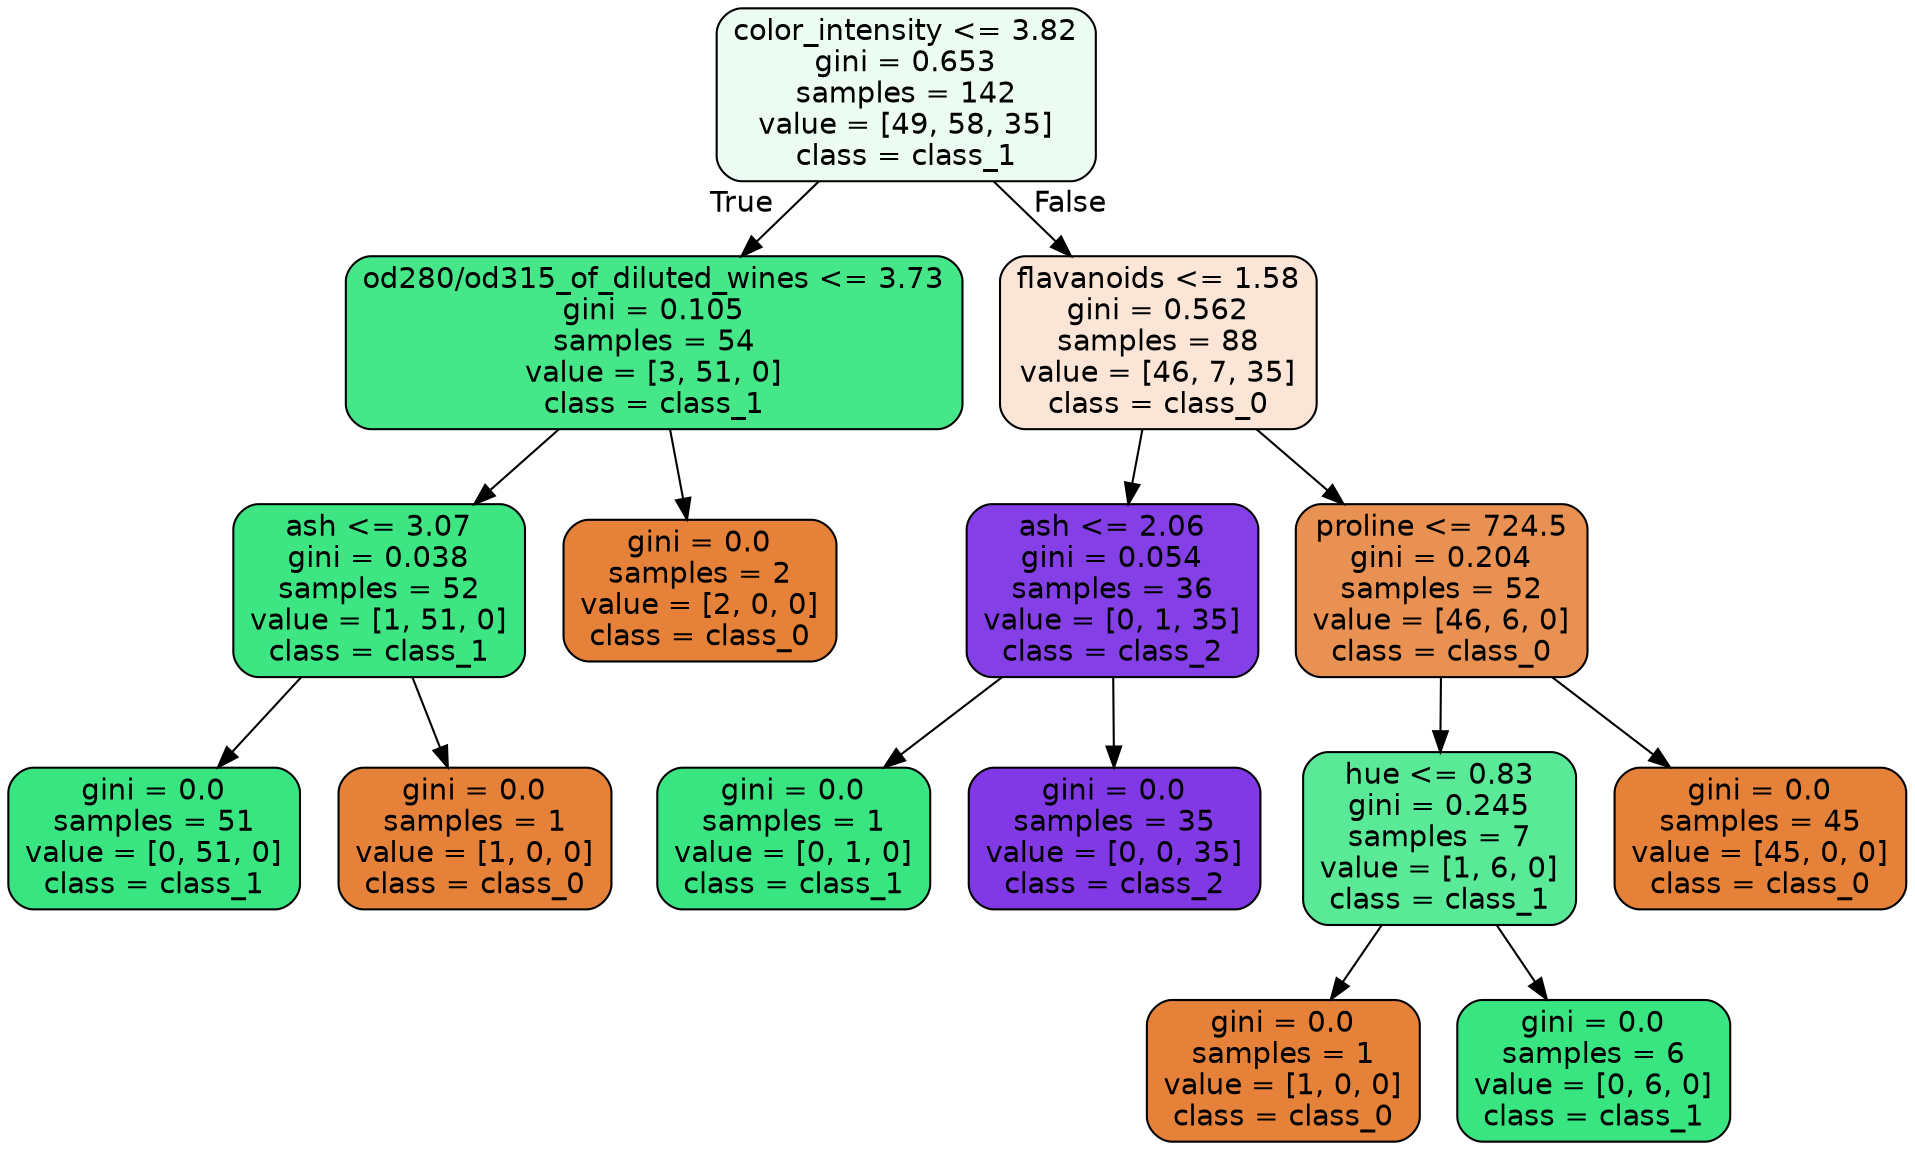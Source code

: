 digraph Tree {
node [shape=box, style="filled, rounded", color="black", fontname=helvetica] ;
edge [fontname=helvetica] ;
0 [label="color_intensity <= 3.82\ngini = 0.653\nsamples = 142\nvalue = [49, 58, 35]\nclass = class_1", fillcolor="#ecfcf3"] ;
1 [label="od280/od315_of_diluted_wines <= 3.73\ngini = 0.105\nsamples = 54\nvalue = [3, 51, 0]\nclass = class_1", fillcolor="#45e788"] ;
0 -> 1 [labeldistance=2.5, labelangle=45, headlabel="True"] ;
2 [label="ash <= 3.07\ngini = 0.038\nsamples = 52\nvalue = [1, 51, 0]\nclass = class_1", fillcolor="#3de683"] ;
1 -> 2 ;
3 [label="gini = 0.0\nsamples = 51\nvalue = [0, 51, 0]\nclass = class_1", fillcolor="#39e581"] ;
2 -> 3 ;
4 [label="gini = 0.0\nsamples = 1\nvalue = [1, 0, 0]\nclass = class_0", fillcolor="#e58139"] ;
2 -> 4 ;
5 [label="gini = 0.0\nsamples = 2\nvalue = [2, 0, 0]\nclass = class_0", fillcolor="#e58139"] ;
1 -> 5 ;
6 [label="flavanoids <= 1.58\ngini = 0.562\nsamples = 88\nvalue = [46, 7, 35]\nclass = class_0", fillcolor="#fae5d6"] ;
0 -> 6 [labeldistance=2.5, labelangle=-45, headlabel="False"] ;
7 [label="ash <= 2.06\ngini = 0.054\nsamples = 36\nvalue = [0, 1, 35]\nclass = class_2", fillcolor="#853fe6"] ;
6 -> 7 ;
8 [label="gini = 0.0\nsamples = 1\nvalue = [0, 1, 0]\nclass = class_1", fillcolor="#39e581"] ;
7 -> 8 ;
9 [label="gini = 0.0\nsamples = 35\nvalue = [0, 0, 35]\nclass = class_2", fillcolor="#8139e5"] ;
7 -> 9 ;
10 [label="proline <= 724.5\ngini = 0.204\nsamples = 52\nvalue = [46, 6, 0]\nclass = class_0", fillcolor="#e89153"] ;
6 -> 10 ;
11 [label="hue <= 0.83\ngini = 0.245\nsamples = 7\nvalue = [1, 6, 0]\nclass = class_1", fillcolor="#5ae996"] ;
10 -> 11 ;
12 [label="gini = 0.0\nsamples = 1\nvalue = [1, 0, 0]\nclass = class_0", fillcolor="#e58139"] ;
11 -> 12 ;
13 [label="gini = 0.0\nsamples = 6\nvalue = [0, 6, 0]\nclass = class_1", fillcolor="#39e581"] ;
11 -> 13 ;
14 [label="gini = 0.0\nsamples = 45\nvalue = [45, 0, 0]\nclass = class_0", fillcolor="#e58139"] ;
10 -> 14 ;
}
